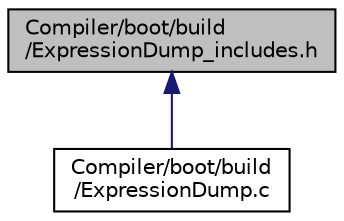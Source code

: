 digraph "Compiler/boot/build/ExpressionDump_includes.h"
{
  edge [fontname="Helvetica",fontsize="10",labelfontname="Helvetica",labelfontsize="10"];
  node [fontname="Helvetica",fontsize="10",shape=record];
  Node20 [label="Compiler/boot/build\l/ExpressionDump_includes.h",height=0.2,width=0.4,color="black", fillcolor="grey75", style="filled", fontcolor="black"];
  Node20 -> Node21 [dir="back",color="midnightblue",fontsize="10",style="solid",fontname="Helvetica"];
  Node21 [label="Compiler/boot/build\l/ExpressionDump.c",height=0.2,width=0.4,color="black", fillcolor="white", style="filled",URL="$d8/d16/_expression_dump_8c.html"];
}
